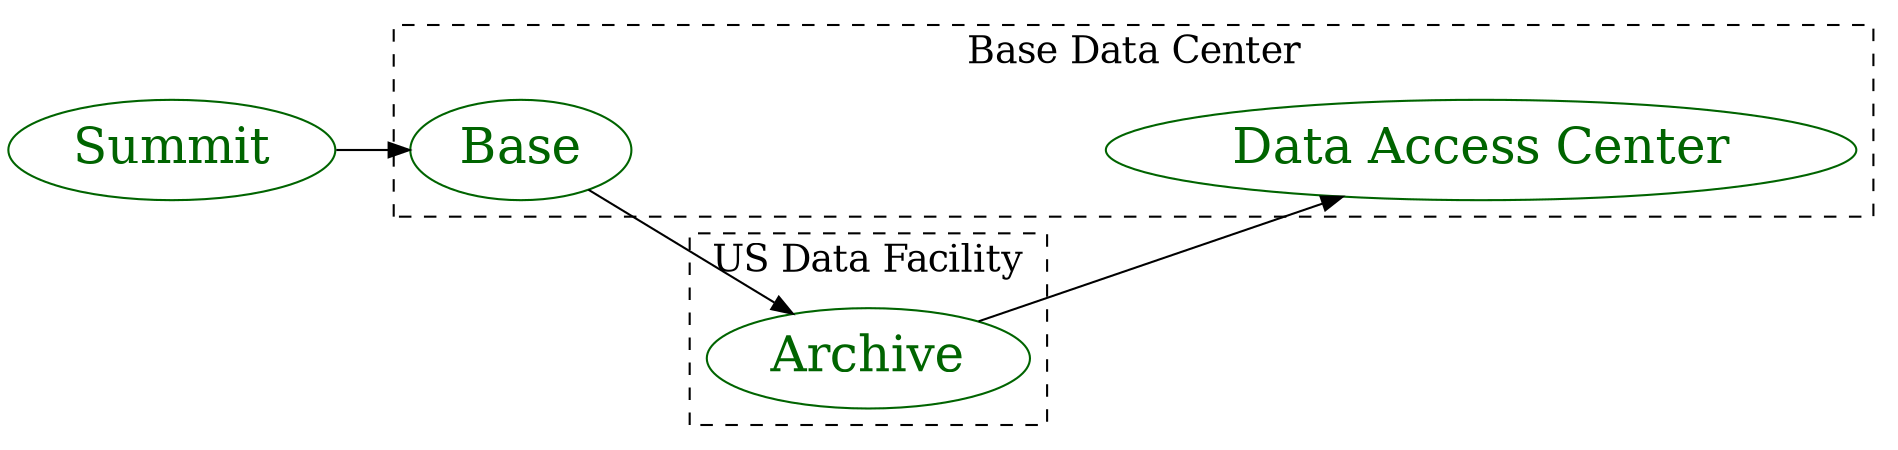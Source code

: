 digraph top {
  dpi=100
  //ranksep=2
  rankdir=LR
  overlap=false
  newrank=true
  clusterrank=local
  compound=true
  //layout=fdp

  node [fontsize=24 color=darkgreen fontcolor=darkgreen]
  summit [label="Summit"]
  base [label="Base"]
  archive [label="Archive"]
  dac [label="Data Access Center"]

  subgraph cluster0 {
    label="Base Data Center"
    fontsize=18
    style=dashed

    base
    dac
  }

  subgraph cluster1 {
    label="US Data Facility"
    fontsize=18
    style=dashed

    archive
  }

  summit -> base
  base -> archive
  archive -> dac
}
